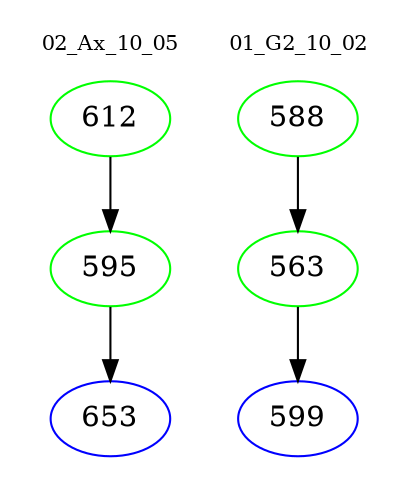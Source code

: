 digraph{
subgraph cluster_0 {
color = white
label = "02_Ax_10_05";
fontsize=10;
T0_612 [label="612", color="green"]
T0_612 -> T0_595 [color="black"]
T0_595 [label="595", color="green"]
T0_595 -> T0_653 [color="black"]
T0_653 [label="653", color="blue"]
}
subgraph cluster_1 {
color = white
label = "01_G2_10_02";
fontsize=10;
T1_588 [label="588", color="green"]
T1_588 -> T1_563 [color="black"]
T1_563 [label="563", color="green"]
T1_563 -> T1_599 [color="black"]
T1_599 [label="599", color="blue"]
}
}
